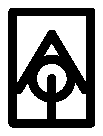 % show bound box
prologues := 2;
beginfig(1);
  % edge
  e=5;
  a=40;b=28;
  % misc points
  m=0.3a;n=0.5b;t=2;
  % center
  z0=(e+n,e+0.4a);r=7;
  % quad
  z1=(e,e);z2=(e,a+e);z3=(b+e,a+e);z4=(b+e,e);
  % and
  z5=(e+t,e+m);z6=(e+n,e+0.8a);z7=(e+b-t,e+m);
  % pi
  z8=z0+(0,r);z9=z0+(r,0);
  z10=z0-(0,r);z11=z0-(r,0);
  % bot
  z12=(z1+z4)/2;
  % draw
  pickup pencircle scaled 3;
  draw z1--z2--z3--z4--cycle;
  draw z5--z6--z7;
  draw z8..z9..z10..z11..cycle;
  draw z0--z12;
endfig;
end
